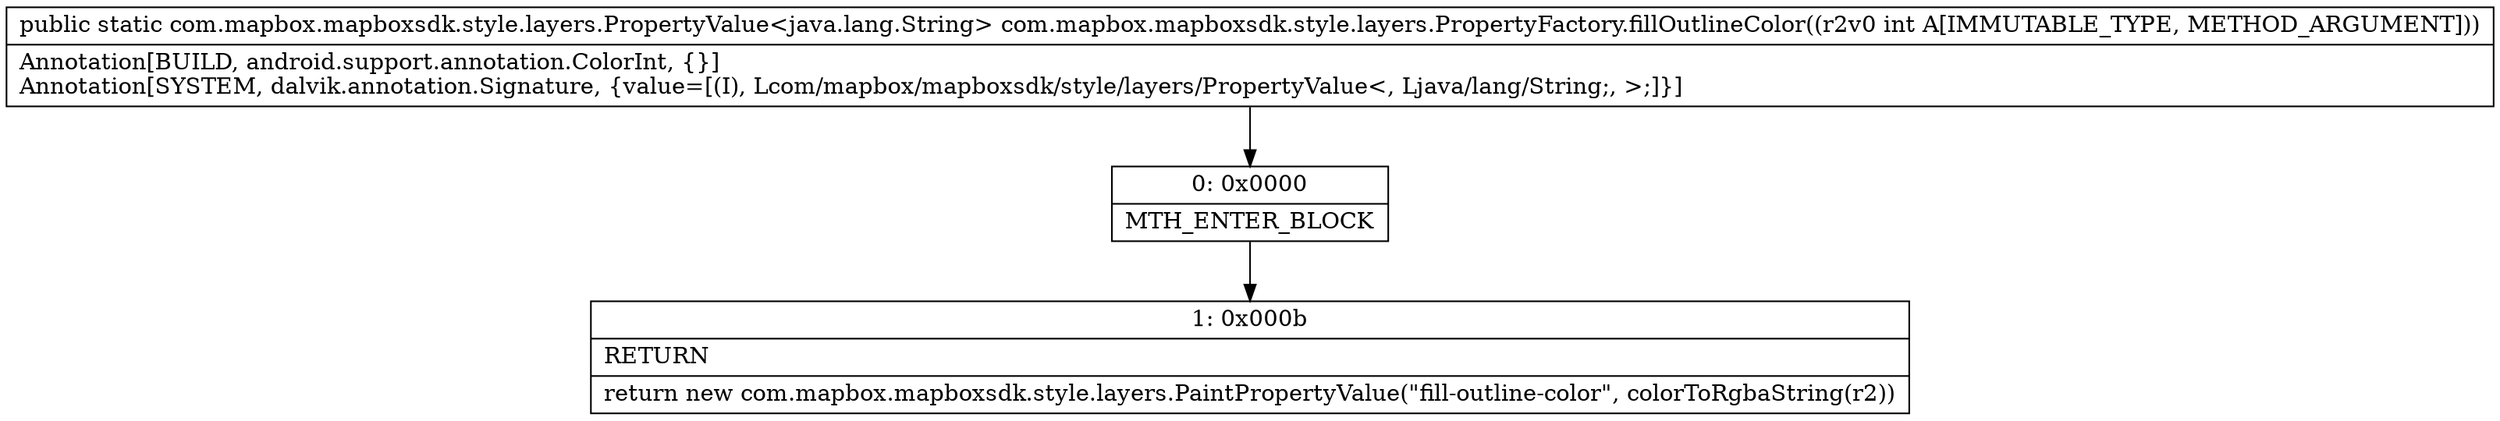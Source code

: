 digraph "CFG forcom.mapbox.mapboxsdk.style.layers.PropertyFactory.fillOutlineColor(I)Lcom\/mapbox\/mapboxsdk\/style\/layers\/PropertyValue;" {
Node_0 [shape=record,label="{0\:\ 0x0000|MTH_ENTER_BLOCK\l}"];
Node_1 [shape=record,label="{1\:\ 0x000b|RETURN\l|return new com.mapbox.mapboxsdk.style.layers.PaintPropertyValue(\"fill\-outline\-color\", colorToRgbaString(r2))\l}"];
MethodNode[shape=record,label="{public static com.mapbox.mapboxsdk.style.layers.PropertyValue\<java.lang.String\> com.mapbox.mapboxsdk.style.layers.PropertyFactory.fillOutlineColor((r2v0 int A[IMMUTABLE_TYPE, METHOD_ARGUMENT]))  | Annotation[BUILD, android.support.annotation.ColorInt, \{\}]\lAnnotation[SYSTEM, dalvik.annotation.Signature, \{value=[(I), Lcom\/mapbox\/mapboxsdk\/style\/layers\/PropertyValue\<, Ljava\/lang\/String;, \>;]\}]\l}"];
MethodNode -> Node_0;
Node_0 -> Node_1;
}

